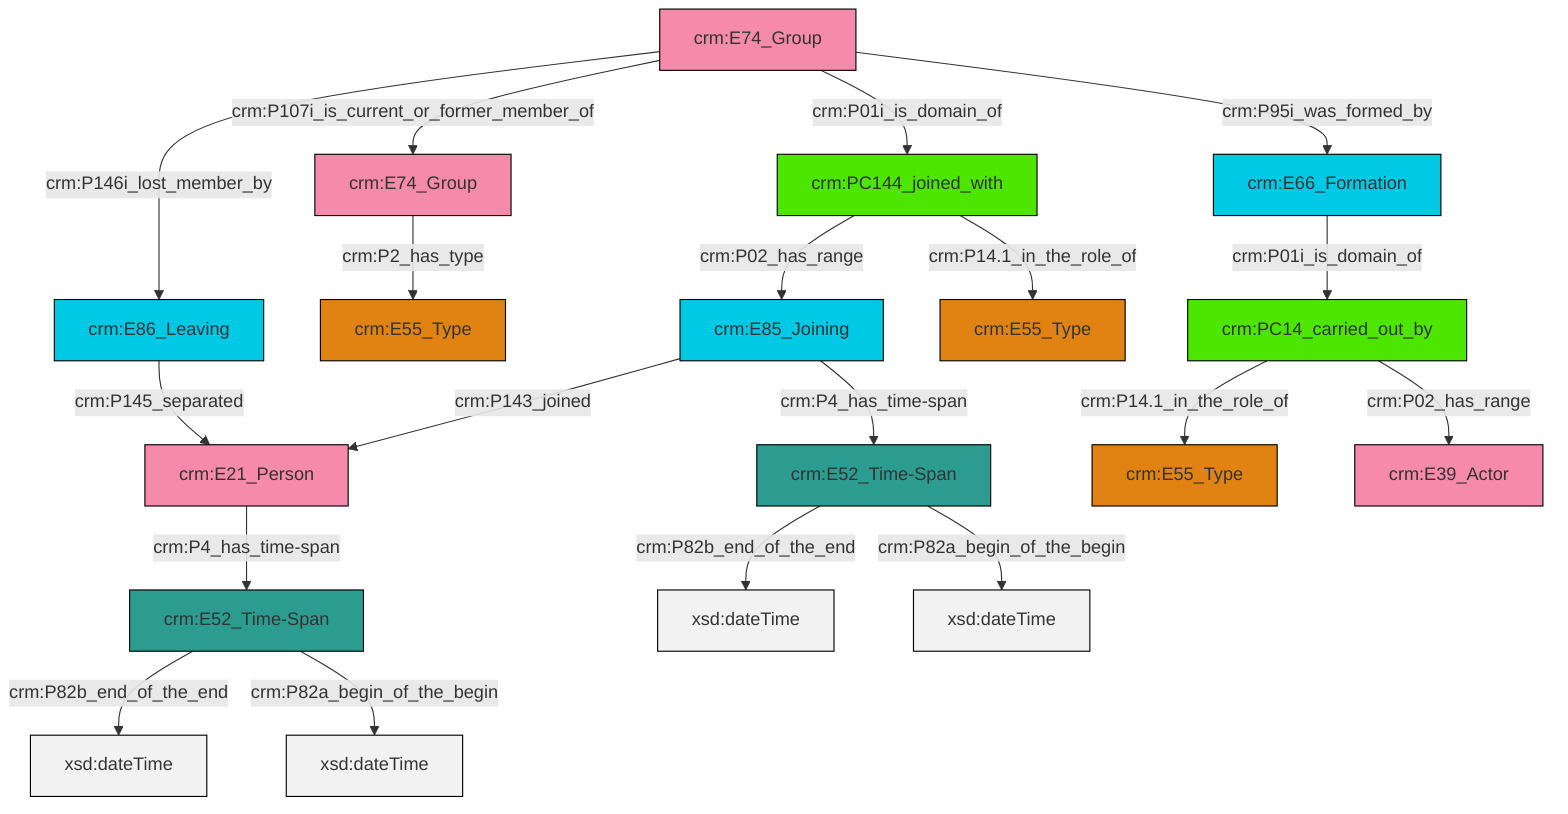 graph TD
classDef Literal fill:#f2f2f2,stroke:#000000;
classDef CRM_Entity fill:#FFFFFF,stroke:#000000;
classDef Temporal_Entity fill:#00C9E6, stroke:#000000;
classDef Type fill:#E18312, stroke:#000000;
classDef Time-Span fill:#2C9C91, stroke:#000000;
classDef Appellation fill:#FFEB7F, stroke:#000000;
classDef Place fill:#008836, stroke:#000000;
classDef Persistent_Item fill:#B266B2, stroke:#000000;
classDef Conceptual_Object fill:#FFD700, stroke:#000000;
classDef Physical_Thing fill:#D2B48C, stroke:#000000;
classDef Actor fill:#f58aad, stroke:#000000;
classDef PC_Classes fill:#4ce600, stroke:#000000;
classDef Multi fill:#cccccc,stroke:#000000;

0["crm:E21_Person"]:::Actor -->|crm:P4_has_time-span| 1["crm:E52_Time-Span"]:::Time-Span
7["crm:E74_Group"]:::Actor -->|crm:P107i_is_current_or_former_member_of| 8["crm:E74_Group"]:::Actor
7["crm:E74_Group"]:::Actor -->|crm:P146i_lost_member_by| 15["crm:E86_Leaving"]:::Temporal_Entity
9["crm:E85_Joining"]:::Temporal_Entity -->|crm:P4_has_time-span| 3["crm:E52_Time-Span"]:::Time-Span
1["crm:E52_Time-Span"]:::Time-Span -->|crm:P82b_end_of_the_end| 20[xsd:dateTime]:::Literal
5["crm:E66_Formation"]:::Temporal_Entity -->|crm:P01i_is_domain_of| 23["crm:PC14_carried_out_by"]:::PC_Classes
3["crm:E52_Time-Span"]:::Time-Span -->|crm:P82b_end_of_the_end| 25[xsd:dateTime]:::Literal
15["crm:E86_Leaving"]:::Temporal_Entity -->|crm:P145_separated| 0["crm:E21_Person"]:::Actor
7["crm:E74_Group"]:::Actor -->|crm:P01i_is_domain_of| 26["crm:PC144_joined_with"]:::PC_Classes
3["crm:E52_Time-Span"]:::Time-Span -->|crm:P82a_begin_of_the_begin| 27[xsd:dateTime]:::Literal
8["crm:E74_Group"]:::Actor -->|crm:P2_has_type| 11["crm:E55_Type"]:::Type
1["crm:E52_Time-Span"]:::Time-Span -->|crm:P82a_begin_of_the_begin| 31[xsd:dateTime]:::Literal
23["crm:PC14_carried_out_by"]:::PC_Classes -->|crm:P14.1_in_the_role_of| 13["crm:E55_Type"]:::Type
26["crm:PC144_joined_with"]:::PC_Classes -->|crm:P02_has_range| 9["crm:E85_Joining"]:::Temporal_Entity
9["crm:E85_Joining"]:::Temporal_Entity -->|crm:P143_joined| 0["crm:E21_Person"]:::Actor
26["crm:PC144_joined_with"]:::PC_Classes -->|crm:P14.1_in_the_role_of| 21["crm:E55_Type"]:::Type
23["crm:PC14_carried_out_by"]:::PC_Classes -->|crm:P02_has_range| 17["crm:E39_Actor"]:::Actor
7["crm:E74_Group"]:::Actor -->|crm:P95i_was_formed_by| 5["crm:E66_Formation"]:::Temporal_Entity
